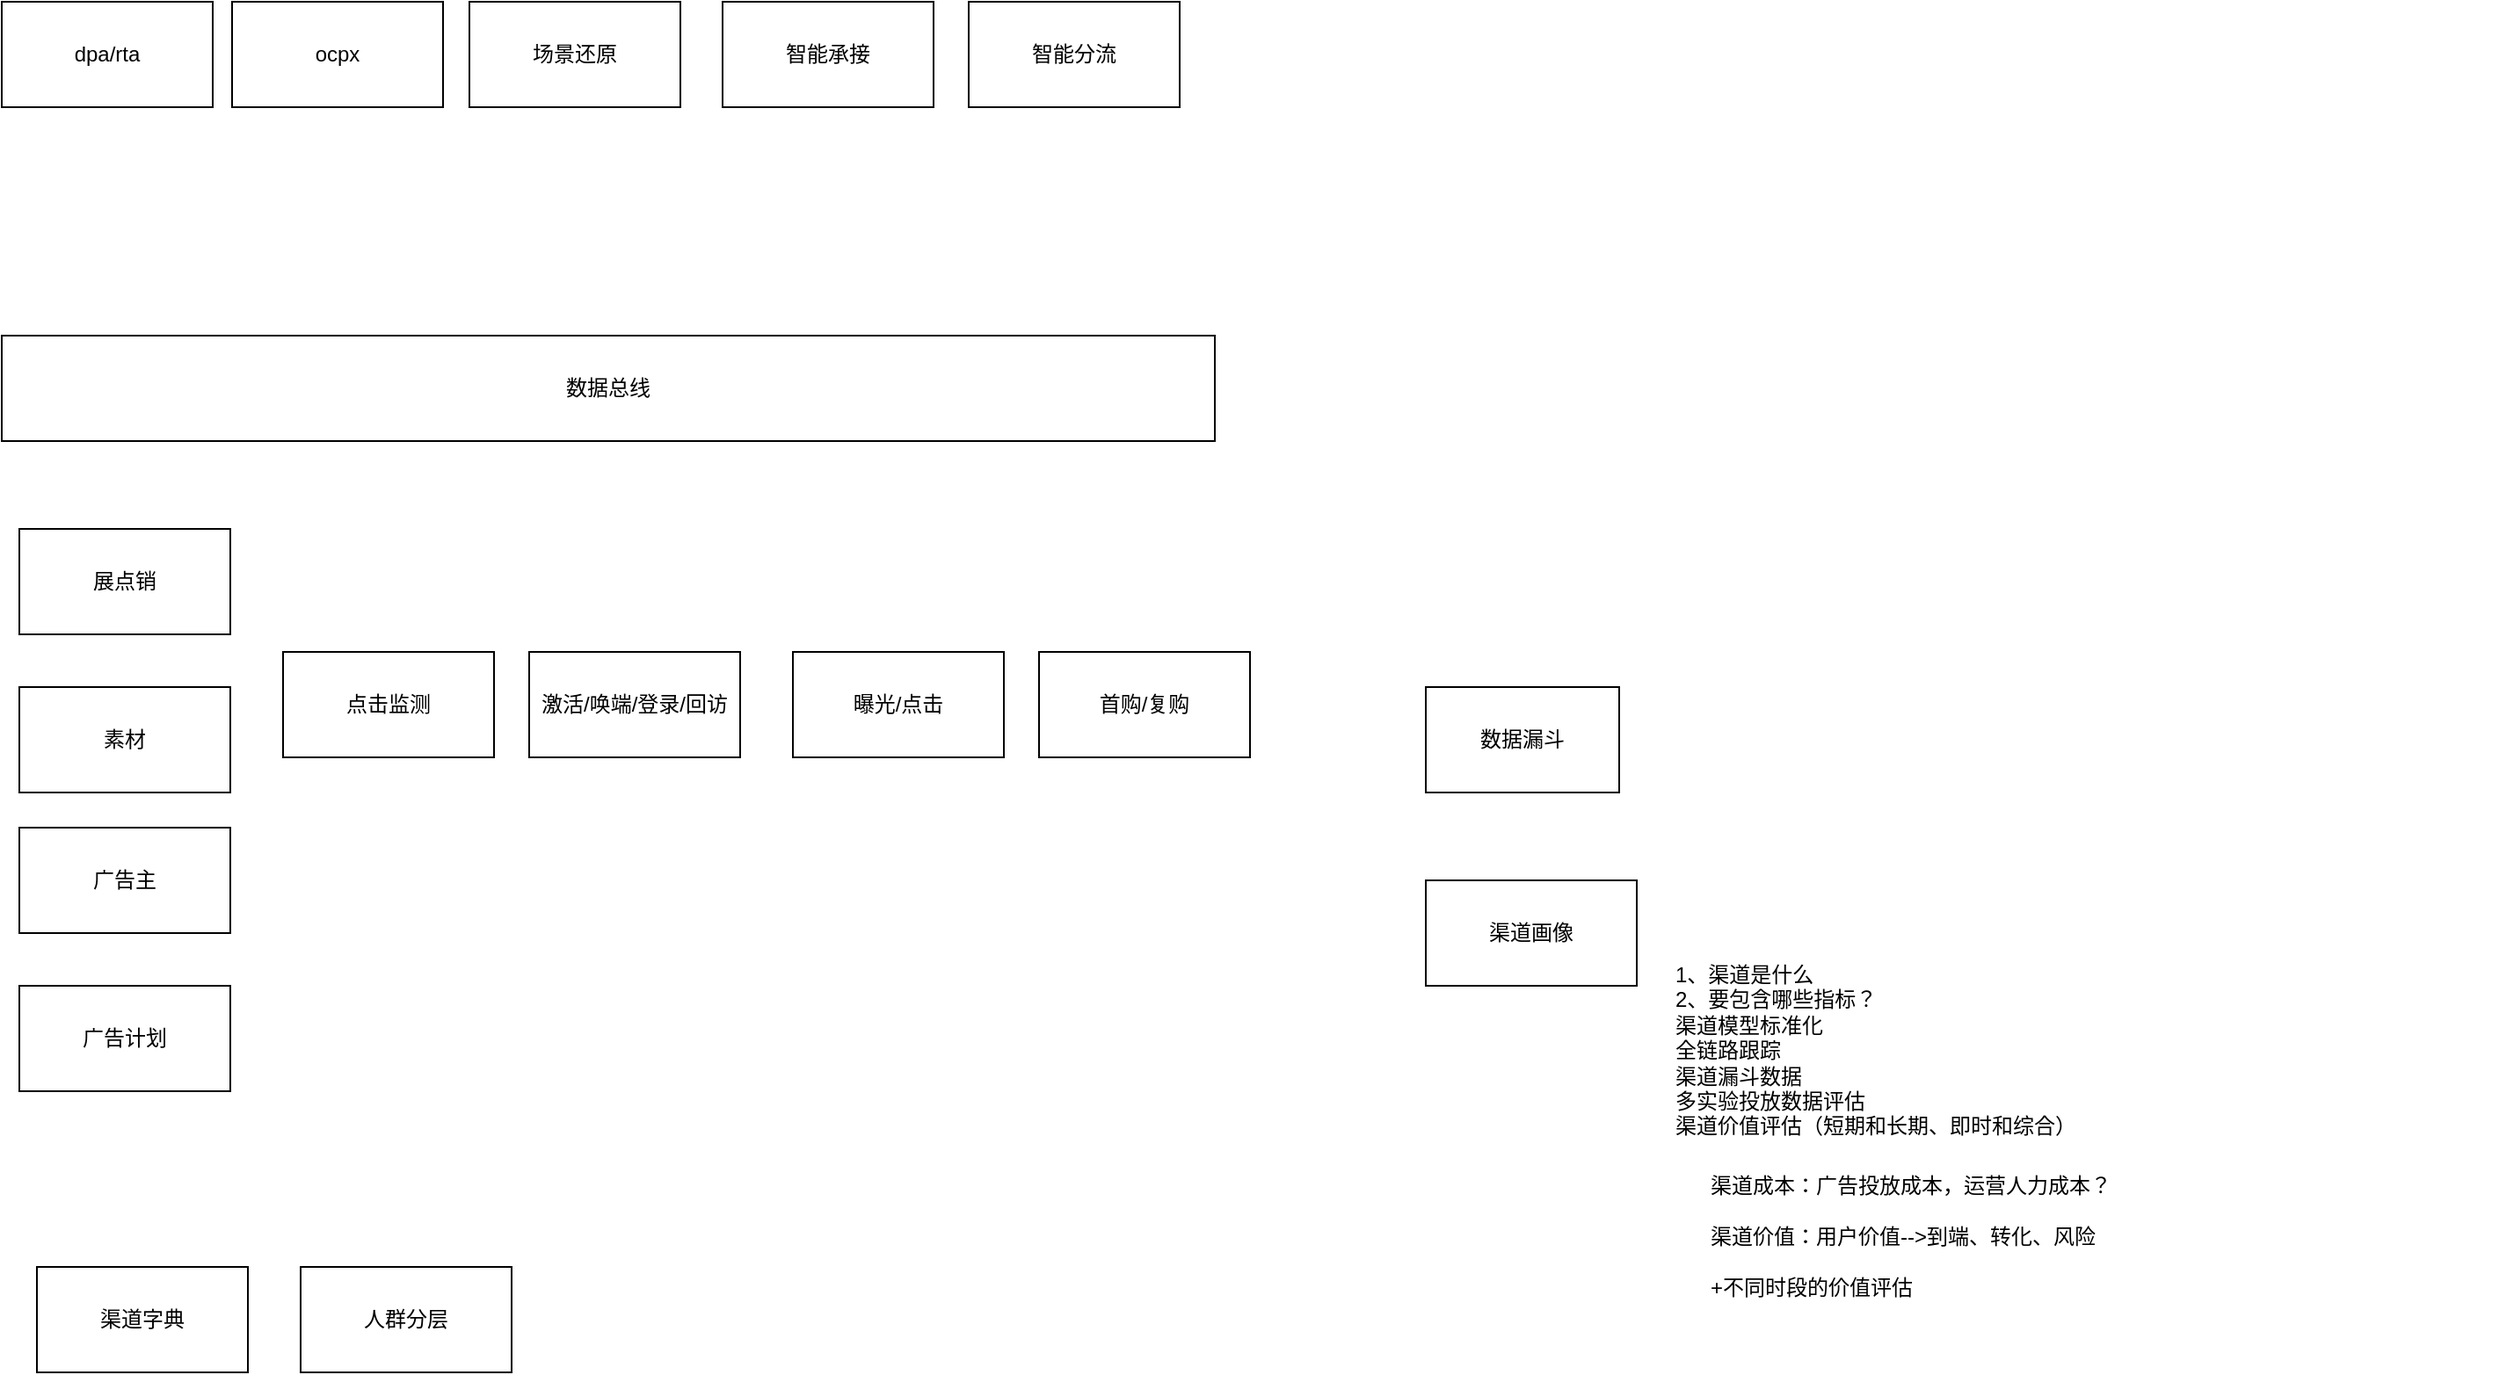 <mxfile version="17.5.0" type="github">
  <diagram id="N0NOSJ63ES2Fyjb4Z62W" name="Page-1">
    <mxGraphModel dx="1186" dy="668" grid="1" gridSize="10" guides="1" tooltips="1" connect="1" arrows="1" fold="1" page="1" pageScale="1" pageWidth="827" pageHeight="1169" math="0" shadow="0">
      <root>
        <mxCell id="0" />
        <mxCell id="1" parent="0" />
        <mxCell id="yYqq2hkzmnppneqYEkR9-1" value="渠道字典" style="rounded=0;whiteSpace=wrap;html=1;" parent="1" vertex="1">
          <mxGeometry x="120" y="750" width="120" height="60" as="geometry" />
        </mxCell>
        <mxCell id="yYqq2hkzmnppneqYEkR9-2" value="展点销" style="rounded=0;whiteSpace=wrap;html=1;" parent="1" vertex="1">
          <mxGeometry x="110" y="330" width="120" height="60" as="geometry" />
        </mxCell>
        <mxCell id="yYqq2hkzmnppneqYEkR9-3" value="数据总线" style="rounded=0;whiteSpace=wrap;html=1;" parent="1" vertex="1">
          <mxGeometry x="100" y="220" width="690" height="60" as="geometry" />
        </mxCell>
        <mxCell id="yYqq2hkzmnppneqYEkR9-4" value="素材" style="rounded=0;whiteSpace=wrap;html=1;" parent="1" vertex="1">
          <mxGeometry x="110" y="420" width="120" height="60" as="geometry" />
        </mxCell>
        <mxCell id="yYqq2hkzmnppneqYEkR9-5" value="广告主" style="rounded=0;whiteSpace=wrap;html=1;" parent="1" vertex="1">
          <mxGeometry x="110" y="500" width="120" height="60" as="geometry" />
        </mxCell>
        <mxCell id="yYqq2hkzmnppneqYEkR9-6" value="广告计划" style="rounded=0;whiteSpace=wrap;html=1;" parent="1" vertex="1">
          <mxGeometry x="110" y="590" width="120" height="60" as="geometry" />
        </mxCell>
        <mxCell id="yYqq2hkzmnppneqYEkR9-7" value="数据漏斗" style="rounded=0;whiteSpace=wrap;html=1;" parent="1" vertex="1">
          <mxGeometry x="910" y="420" width="110" height="60" as="geometry" />
        </mxCell>
        <mxCell id="yYqq2hkzmnppneqYEkR9-8" value="渠道画像" style="rounded=0;whiteSpace=wrap;html=1;" parent="1" vertex="1">
          <mxGeometry x="910" y="530" width="120" height="60" as="geometry" />
        </mxCell>
        <mxCell id="yYqq2hkzmnppneqYEkR9-9" value="人群分层" style="rounded=0;whiteSpace=wrap;html=1;" parent="1" vertex="1">
          <mxGeometry x="270" y="750" width="120" height="60" as="geometry" />
        </mxCell>
        <mxCell id="yYqq2hkzmnppneqYEkR9-10" value="dpa/rta" style="rounded=0;whiteSpace=wrap;html=1;" parent="1" vertex="1">
          <mxGeometry x="100" y="30" width="120" height="60" as="geometry" />
        </mxCell>
        <mxCell id="yYqq2hkzmnppneqYEkR9-11" value="ocpx" style="rounded=0;whiteSpace=wrap;html=1;" parent="1" vertex="1">
          <mxGeometry x="231" y="30" width="120" height="60" as="geometry" />
        </mxCell>
        <mxCell id="yYqq2hkzmnppneqYEkR9-12" value="点击监测" style="rounded=0;whiteSpace=wrap;html=1;" parent="1" vertex="1">
          <mxGeometry x="260" y="400" width="120" height="60" as="geometry" />
        </mxCell>
        <mxCell id="yYqq2hkzmnppneqYEkR9-13" value="激活/唤端/登录/回访" style="rounded=0;whiteSpace=wrap;html=1;" parent="1" vertex="1">
          <mxGeometry x="400" y="400" width="120" height="60" as="geometry" />
        </mxCell>
        <mxCell id="yYqq2hkzmnppneqYEkR9-14" value="曝光/点击" style="rounded=0;whiteSpace=wrap;html=1;" parent="1" vertex="1">
          <mxGeometry x="550" y="400" width="120" height="60" as="geometry" />
        </mxCell>
        <mxCell id="yYqq2hkzmnppneqYEkR9-15" value="首购/复购" style="rounded=0;whiteSpace=wrap;html=1;" parent="1" vertex="1">
          <mxGeometry x="690" y="400" width="120" height="60" as="geometry" />
        </mxCell>
        <mxCell id="yYqq2hkzmnppneqYEkR9-16" value="场景还原" style="rounded=0;whiteSpace=wrap;html=1;" parent="1" vertex="1">
          <mxGeometry x="366" y="30" width="120" height="60" as="geometry" />
        </mxCell>
        <mxCell id="yYqq2hkzmnppneqYEkR9-17" value="1、渠道是什么&lt;br&gt;2、要包含哪些指标？&lt;br&gt;渠道模型标准化&lt;br&gt;全链路跟踪&lt;br&gt;渠道漏斗数据&lt;br&gt;多实验投放数据评估&lt;br&gt;渠道价值评估（短期和长期、即时和综合）" style="text;html=1;strokeColor=none;fillColor=none;align=left;verticalAlign=top;whiteSpace=wrap;rounded=0;" parent="1" vertex="1">
          <mxGeometry x="1050" y="570" width="470" height="120" as="geometry" />
        </mxCell>
        <mxCell id="b5pIPsqhdM-_OdkysjIm-1" value="智能分流" style="rounded=0;whiteSpace=wrap;html=1;" vertex="1" parent="1">
          <mxGeometry x="650" y="30" width="120" height="60" as="geometry" />
        </mxCell>
        <mxCell id="b5pIPsqhdM-_OdkysjIm-2" value="智能承接" style="rounded=0;whiteSpace=wrap;html=1;" vertex="1" parent="1">
          <mxGeometry x="510" y="30" width="120" height="60" as="geometry" />
        </mxCell>
        <mxCell id="b5pIPsqhdM-_OdkysjIm-3" value="渠道成本：广告投放成本，运营人力成本？&lt;br&gt;&lt;br&gt;渠道价值：用户价值--&amp;gt;到端、转化、风险&lt;br&gt;&lt;br&gt;+不同时段的价值评估" style="text;html=1;strokeColor=none;fillColor=none;align=left;verticalAlign=top;whiteSpace=wrap;rounded=0;" vertex="1" parent="1">
          <mxGeometry x="1070" y="690" width="340" height="100" as="geometry" />
        </mxCell>
      </root>
    </mxGraphModel>
  </diagram>
</mxfile>
